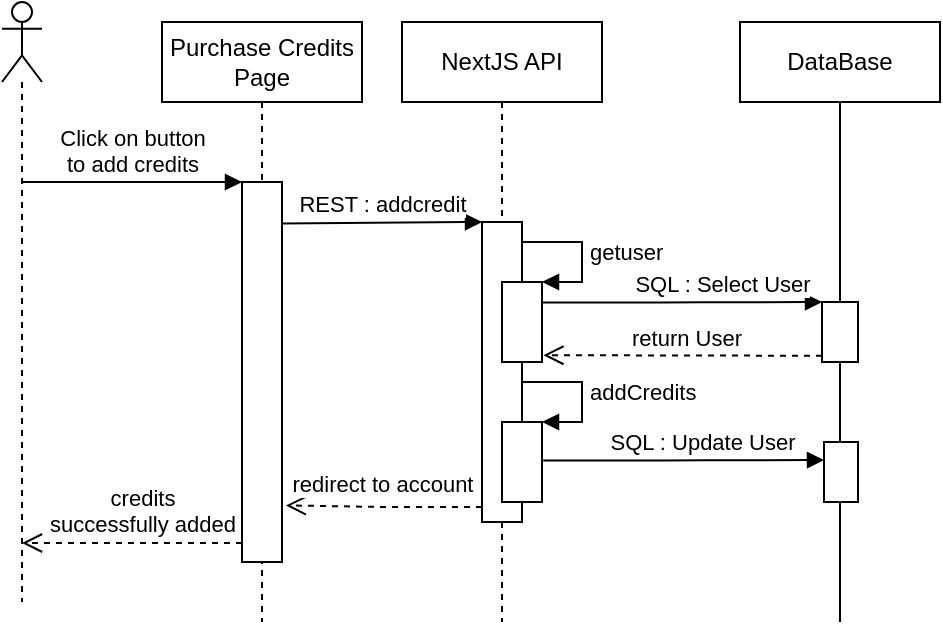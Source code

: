 <mxfile>
    <diagram id="T2SGenoJDVw-8LUJ9btR" name="Page-1">
        <mxGraphModel dx="652" dy="725" grid="1" gridSize="10" guides="1" tooltips="1" connect="1" arrows="1" fold="1" page="1" pageScale="1" pageWidth="827" pageHeight="1169" background="#ffffff" math="0" shadow="0">
            <root>
                <mxCell id="0"/>
                <mxCell id="1" parent="0"/>
                <mxCell id="2" value="NextJS API" style="shape=umlLifeline;perimeter=lifelinePerimeter;whiteSpace=wrap;html=1;container=1;collapsible=0;recursiveResize=0;outlineConnect=0;" parent="1" vertex="1">
                    <mxGeometry x="230" y="210" width="100" height="300" as="geometry"/>
                </mxCell>
                <mxCell id="3" value="" style="html=1;points=[];perimeter=orthogonalPerimeter;" parent="2" vertex="1">
                    <mxGeometry x="40" y="100" width="20" height="150" as="geometry"/>
                </mxCell>
                <mxCell id="4" value="" style="html=1;points=[];perimeter=orthogonalPerimeter;" parent="2" vertex="1">
                    <mxGeometry x="50" y="130" width="20" height="40" as="geometry"/>
                </mxCell>
                <mxCell id="5" value="getuser" style="edgeStyle=orthogonalEdgeStyle;html=1;align=left;spacingLeft=2;endArrow=block;rounded=0;entryX=1;entryY=0;" parent="2" target="4" edge="1">
                    <mxGeometry relative="1" as="geometry">
                        <mxPoint x="60" y="110" as="sourcePoint"/>
                        <Array as="points">
                            <mxPoint x="90" y="110"/>
                            <mxPoint x="90" y="130"/>
                        </Array>
                    </mxGeometry>
                </mxCell>
                <mxCell id="6" value="" style="html=1;points=[];perimeter=orthogonalPerimeter;" parent="2" vertex="1">
                    <mxGeometry x="50" y="200" width="20" height="40" as="geometry"/>
                </mxCell>
                <mxCell id="7" value="addCredits" style="edgeStyle=orthogonalEdgeStyle;html=1;align=left;spacingLeft=2;endArrow=block;rounded=0;entryX=1;entryY=0;" parent="2" target="6" edge="1">
                    <mxGeometry relative="1" as="geometry">
                        <mxPoint x="60" y="180" as="sourcePoint"/>
                        <Array as="points">
                            <mxPoint x="90" y="180"/>
                            <mxPoint x="90" y="200"/>
                        </Array>
                    </mxGeometry>
                </mxCell>
                <mxCell id="8" value="DataBase" style="shape=umlLifeline;perimeter=lifelinePerimeter;whiteSpace=wrap;html=1;container=1;collapsible=0;recursiveResize=0;outlineConnect=0;lifelineDashed=0;" parent="1" vertex="1">
                    <mxGeometry x="399" y="210" width="100" height="300" as="geometry"/>
                </mxCell>
                <mxCell id="9" value="" style="html=1;points=[];perimeter=orthogonalPerimeter;" parent="8" vertex="1">
                    <mxGeometry x="41" y="140" width="18" height="30" as="geometry"/>
                </mxCell>
                <mxCell id="10" value="" style="html=1;points=[];perimeter=orthogonalPerimeter;" parent="8" vertex="1">
                    <mxGeometry x="42" y="210" width="17" height="30" as="geometry"/>
                </mxCell>
                <mxCell id="11" value="SQL : Update User" style="html=1;verticalAlign=bottom;endArrow=block;entryX=0;entryY=0;exitX=0.98;exitY=0.256;exitDx=0;exitDy=0;exitPerimeter=0;edgeStyle=orthogonalEdgeStyle;" parent="8" edge="1">
                    <mxGeometry x="0.131" relative="1" as="geometry">
                        <mxPoint x="-98.4" y="219.24" as="sourcePoint"/>
                        <Array as="points">
                            <mxPoint x="-28" y="219"/>
                            <mxPoint x="41" y="219"/>
                        </Array>
                        <mxPoint x="42" y="219" as="targetPoint"/>
                        <mxPoint as="offset"/>
                    </mxGeometry>
                </mxCell>
                <mxCell id="12" value="Purchase Credits&lt;br&gt;Page" style="shape=umlLifeline;perimeter=lifelinePerimeter;whiteSpace=wrap;html=1;container=1;collapsible=0;recursiveResize=0;outlineConnect=0;" parent="1" vertex="1">
                    <mxGeometry x="110" y="210" width="100" height="300" as="geometry"/>
                </mxCell>
                <mxCell id="13" value="" style="html=1;points=[];perimeter=orthogonalPerimeter;" parent="12" vertex="1">
                    <mxGeometry x="40" y="80" width="20" height="190" as="geometry"/>
                </mxCell>
                <mxCell id="14" value="return User" style="html=1;verticalAlign=bottom;endArrow=open;dashed=1;endSize=8;exitX=0;exitY=0.896;entryX=1.034;entryY=0.915;entryDx=0;entryDy=0;entryPerimeter=0;edgeStyle=orthogonalEdgeStyle;rounded=0;exitDx=0;exitDy=0;exitPerimeter=0;" parent="1" source="9" target="4" edge="1">
                    <mxGeometry x="-0.026" relative="1" as="geometry">
                        <mxPoint x="360" y="416" as="targetPoint"/>
                        <Array as="points">
                            <mxPoint x="301" y="377"/>
                        </Array>
                        <mxPoint as="offset"/>
                    </mxGeometry>
                </mxCell>
                <mxCell id="15" value="SQL : Select User" style="html=1;verticalAlign=bottom;endArrow=block;entryX=0;entryY=0;exitX=0.98;exitY=0.256;exitDx=0;exitDy=0;exitPerimeter=0;edgeStyle=orthogonalEdgeStyle;" parent="1" source="4" target="9" edge="1">
                    <mxGeometry x="0.288" relative="1" as="geometry">
                        <mxPoint x="360" y="340" as="sourcePoint"/>
                        <Array as="points">
                            <mxPoint x="370" y="350"/>
                            <mxPoint x="439" y="350"/>
                        </Array>
                        <mxPoint as="offset"/>
                    </mxGeometry>
                </mxCell>
                <mxCell id="16" value="redirect to account" style="html=1;verticalAlign=bottom;endArrow=open;dashed=1;endSize=8;exitX=0;exitY=0.95;entryX=1.099;entryY=0.851;entryDx=0;entryDy=0;entryPerimeter=0;edgeStyle=orthogonalEdgeStyle;" parent="1" source="3" target="13" edge="1">
                    <mxGeometry x="0.028" y="-2" relative="1" as="geometry">
                        <mxPoint x="200" y="386" as="targetPoint"/>
                        <mxPoint as="offset"/>
                    </mxGeometry>
                </mxCell>
                <mxCell id="17" value="REST : addcredit" style="html=1;verticalAlign=bottom;endArrow=block;entryX=0;entryY=0;exitX=0.99;exitY=0.109;exitDx=0;exitDy=0;exitPerimeter=0;" parent="1" source="13" target="3" edge="1">
                    <mxGeometry relative="1" as="geometry">
                        <mxPoint x="200" y="310" as="sourcePoint"/>
                    </mxGeometry>
                </mxCell>
                <mxCell id="18" value="" style="shape=umlLifeline;participant=umlActor;perimeter=lifelinePerimeter;whiteSpace=wrap;html=1;container=1;collapsible=0;recursiveResize=0;verticalAlign=top;spacingTop=36;outlineConnect=0;" parent="1" vertex="1">
                    <mxGeometry x="30" y="200" width="20" height="300" as="geometry"/>
                </mxCell>
                <mxCell id="19" value="Click on button&lt;br&gt;to add credits" style="html=1;verticalAlign=bottom;endArrow=block;entryX=0;entryY=0;" parent="1" source="18" target="13" edge="1">
                    <mxGeometry relative="1" as="geometry">
                        <mxPoint x="80" y="290" as="sourcePoint"/>
                    </mxGeometry>
                </mxCell>
                <mxCell id="20" value="credits &lt;br&gt;successfully added" style="html=1;verticalAlign=bottom;endArrow=open;dashed=1;endSize=8;exitX=0;exitY=0.95;" parent="1" source="13" target="18" edge="1">
                    <mxGeometry x="-0.09" relative="1" as="geometry">
                        <mxPoint x="70" y="470" as="targetPoint"/>
                        <mxPoint as="offset"/>
                    </mxGeometry>
                </mxCell>
            </root>
        </mxGraphModel>
    </diagram>
</mxfile>